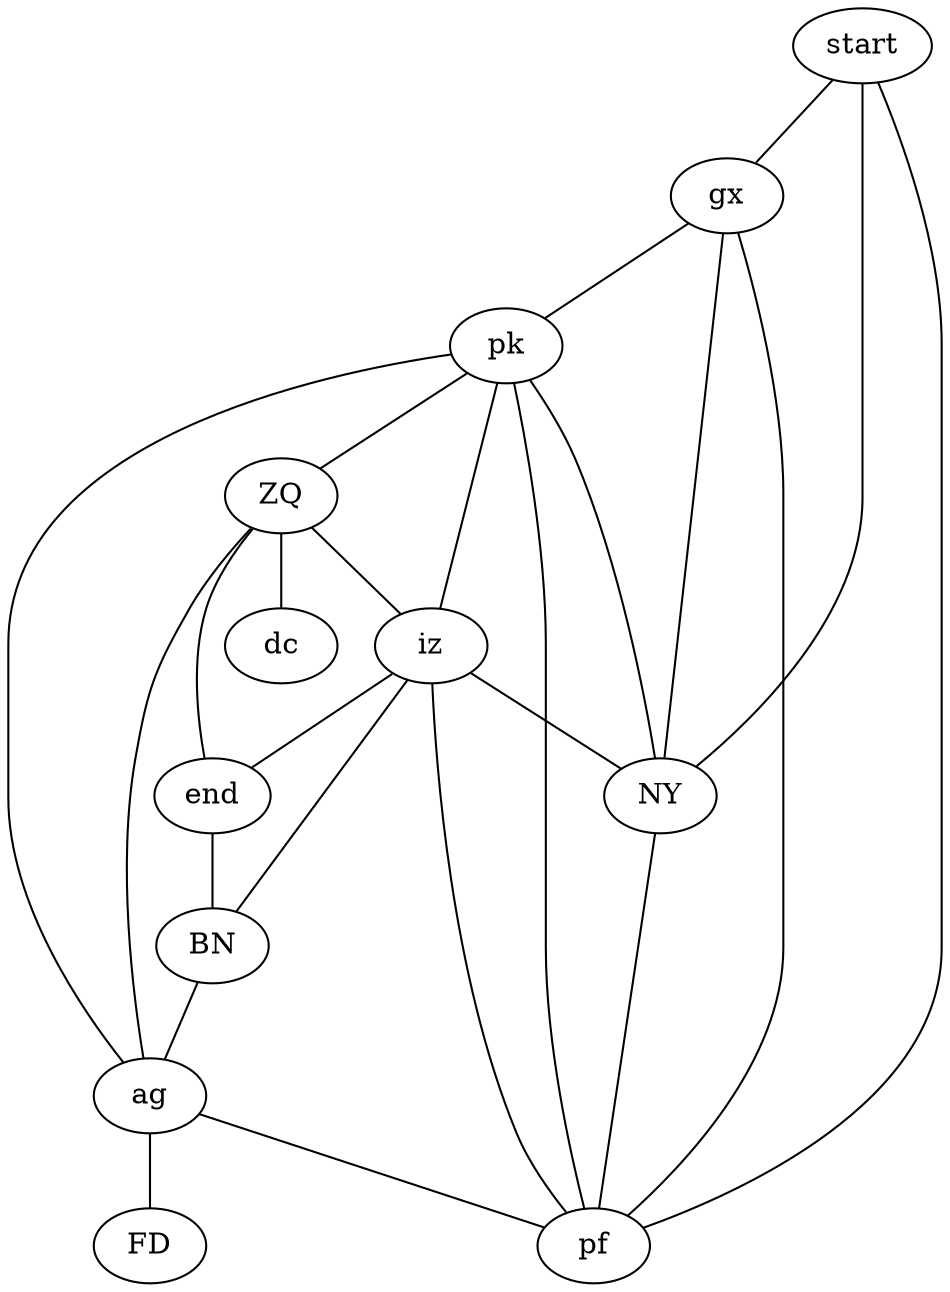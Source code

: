 # Some helpers are here:

## Day 12

graph T{
    start -- gx
    pf -- pk
    ZQ -- iz
    iz -- NY
    ZQ -- end
    pf -- gx
    pk -- ZQ
    ZQ -- dc
    NY -- start
    NY -- pf
    NY -- gx
    ag -- ZQ
    pf -- start
    BN -- ag
    iz -- pf
    ag -- FD
    pk -- NY
    gx -- pk
    ag -- pf
    iz -- pk
    pk -- ag
    iz -- end
    iz -- BN
    end -- BN
}